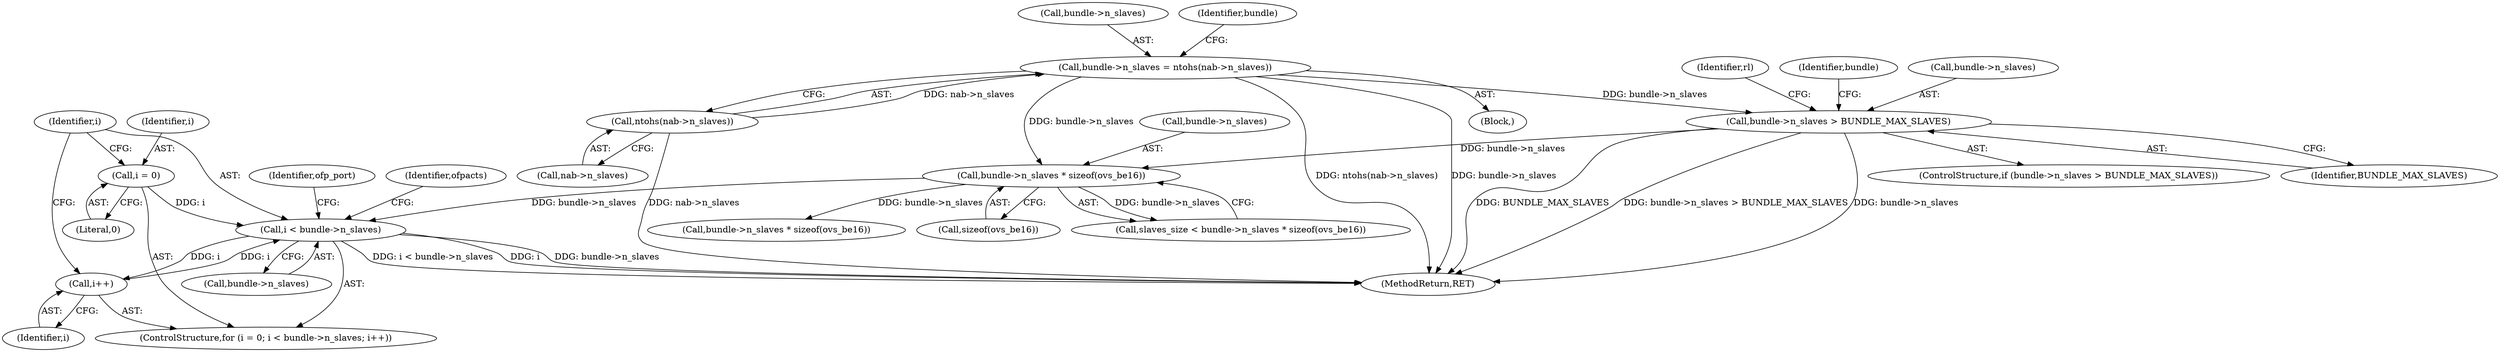 digraph "0_ovs_9237a63c47bd314b807cda0bd2216264e82edbe8@pointer" {
"1000368" [label="(Call,i < bundle->n_slaves)"];
"1000365" [label="(Call,i = 0)"];
"1000373" [label="(Call,i++)"];
"1000368" [label="(Call,i < bundle->n_slaves)"];
"1000334" [label="(Call,bundle->n_slaves * sizeof(ovs_be16))"];
"1000122" [label="(Call,bundle->n_slaves = ntohs(nab->n_slaves))"];
"1000126" [label="(Call,ntohs(nab->n_slaves))"];
"1000191" [label="(Call,bundle->n_slaves > BUNDLE_MAX_SLAVES)"];
"1000123" [label="(Call,bundle->n_slaves)"];
"1000374" [label="(Identifier,i)"];
"1000332" [label="(Call,slaves_size < bundle->n_slaves * sizeof(ovs_be16))"];
"1000369" [label="(Identifier,i)"];
"1000191" [label="(Call,bundle->n_slaves > BUNDLE_MAX_SLAVES)"];
"1000364" [label="(ControlStructure,for (i = 0; i < bundle->n_slaves; i++))"];
"1000106" [label="(Block,)"];
"1000366" [label="(Identifier,i)"];
"1000368" [label="(Call,i < bundle->n_slaves)"];
"1000190" [label="(ControlStructure,if (bundle->n_slaves > BUNDLE_MAX_SLAVES))"];
"1000132" [label="(Identifier,bundle)"];
"1000195" [label="(Identifier,BUNDLE_MAX_SLAVES)"];
"1000378" [label="(Identifier,ofp_port)"];
"1000127" [label="(Call,nab->n_slaves)"];
"1000367" [label="(Literal,0)"];
"1000206" [label="(Identifier,bundle)"];
"1000126" [label="(Call,ntohs(nab->n_slaves))"];
"1000400" [label="(Identifier,ofpacts)"];
"1000415" [label="(MethodReturn,RET)"];
"1000122" [label="(Call,bundle->n_slaves = ntohs(nab->n_slaves))"];
"1000365" [label="(Call,i = 0)"];
"1000192" [label="(Call,bundle->n_slaves)"];
"1000334" [label="(Call,bundle->n_slaves * sizeof(ovs_be16))"];
"1000338" [label="(Call,sizeof(ovs_be16))"];
"1000350" [label="(Call,bundle->n_slaves * sizeof(ovs_be16))"];
"1000373" [label="(Call,i++)"];
"1000335" [label="(Call,bundle->n_slaves)"];
"1000199" [label="(Identifier,rl)"];
"1000370" [label="(Call,bundle->n_slaves)"];
"1000368" -> "1000364"  [label="AST: "];
"1000368" -> "1000370"  [label="CFG: "];
"1000369" -> "1000368"  [label="AST: "];
"1000370" -> "1000368"  [label="AST: "];
"1000378" -> "1000368"  [label="CFG: "];
"1000400" -> "1000368"  [label="CFG: "];
"1000368" -> "1000415"  [label="DDG: i"];
"1000368" -> "1000415"  [label="DDG: bundle->n_slaves"];
"1000368" -> "1000415"  [label="DDG: i < bundle->n_slaves"];
"1000365" -> "1000368"  [label="DDG: i"];
"1000373" -> "1000368"  [label="DDG: i"];
"1000334" -> "1000368"  [label="DDG: bundle->n_slaves"];
"1000368" -> "1000373"  [label="DDG: i"];
"1000365" -> "1000364"  [label="AST: "];
"1000365" -> "1000367"  [label="CFG: "];
"1000366" -> "1000365"  [label="AST: "];
"1000367" -> "1000365"  [label="AST: "];
"1000369" -> "1000365"  [label="CFG: "];
"1000373" -> "1000364"  [label="AST: "];
"1000373" -> "1000374"  [label="CFG: "];
"1000374" -> "1000373"  [label="AST: "];
"1000369" -> "1000373"  [label="CFG: "];
"1000334" -> "1000332"  [label="AST: "];
"1000334" -> "1000338"  [label="CFG: "];
"1000335" -> "1000334"  [label="AST: "];
"1000338" -> "1000334"  [label="AST: "];
"1000332" -> "1000334"  [label="CFG: "];
"1000334" -> "1000332"  [label="DDG: bundle->n_slaves"];
"1000122" -> "1000334"  [label="DDG: bundle->n_slaves"];
"1000191" -> "1000334"  [label="DDG: bundle->n_slaves"];
"1000334" -> "1000350"  [label="DDG: bundle->n_slaves"];
"1000122" -> "1000106"  [label="AST: "];
"1000122" -> "1000126"  [label="CFG: "];
"1000123" -> "1000122"  [label="AST: "];
"1000126" -> "1000122"  [label="AST: "];
"1000132" -> "1000122"  [label="CFG: "];
"1000122" -> "1000415"  [label="DDG: ntohs(nab->n_slaves)"];
"1000122" -> "1000415"  [label="DDG: bundle->n_slaves"];
"1000126" -> "1000122"  [label="DDG: nab->n_slaves"];
"1000122" -> "1000191"  [label="DDG: bundle->n_slaves"];
"1000126" -> "1000127"  [label="CFG: "];
"1000127" -> "1000126"  [label="AST: "];
"1000126" -> "1000415"  [label="DDG: nab->n_slaves"];
"1000191" -> "1000190"  [label="AST: "];
"1000191" -> "1000195"  [label="CFG: "];
"1000192" -> "1000191"  [label="AST: "];
"1000195" -> "1000191"  [label="AST: "];
"1000199" -> "1000191"  [label="CFG: "];
"1000206" -> "1000191"  [label="CFG: "];
"1000191" -> "1000415"  [label="DDG: BUNDLE_MAX_SLAVES"];
"1000191" -> "1000415"  [label="DDG: bundle->n_slaves > BUNDLE_MAX_SLAVES"];
"1000191" -> "1000415"  [label="DDG: bundle->n_slaves"];
}
